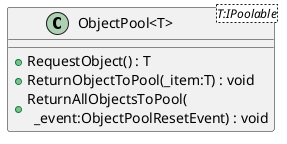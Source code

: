 @startuml
class "ObjectPool<T>"<T:IPoolable> {
    + RequestObject() : T
    + ReturnObjectToPool(_item:T) : void
    + ReturnAllObjectsToPool(\n  _event:ObjectPoolResetEvent) : void
}
@enduml
